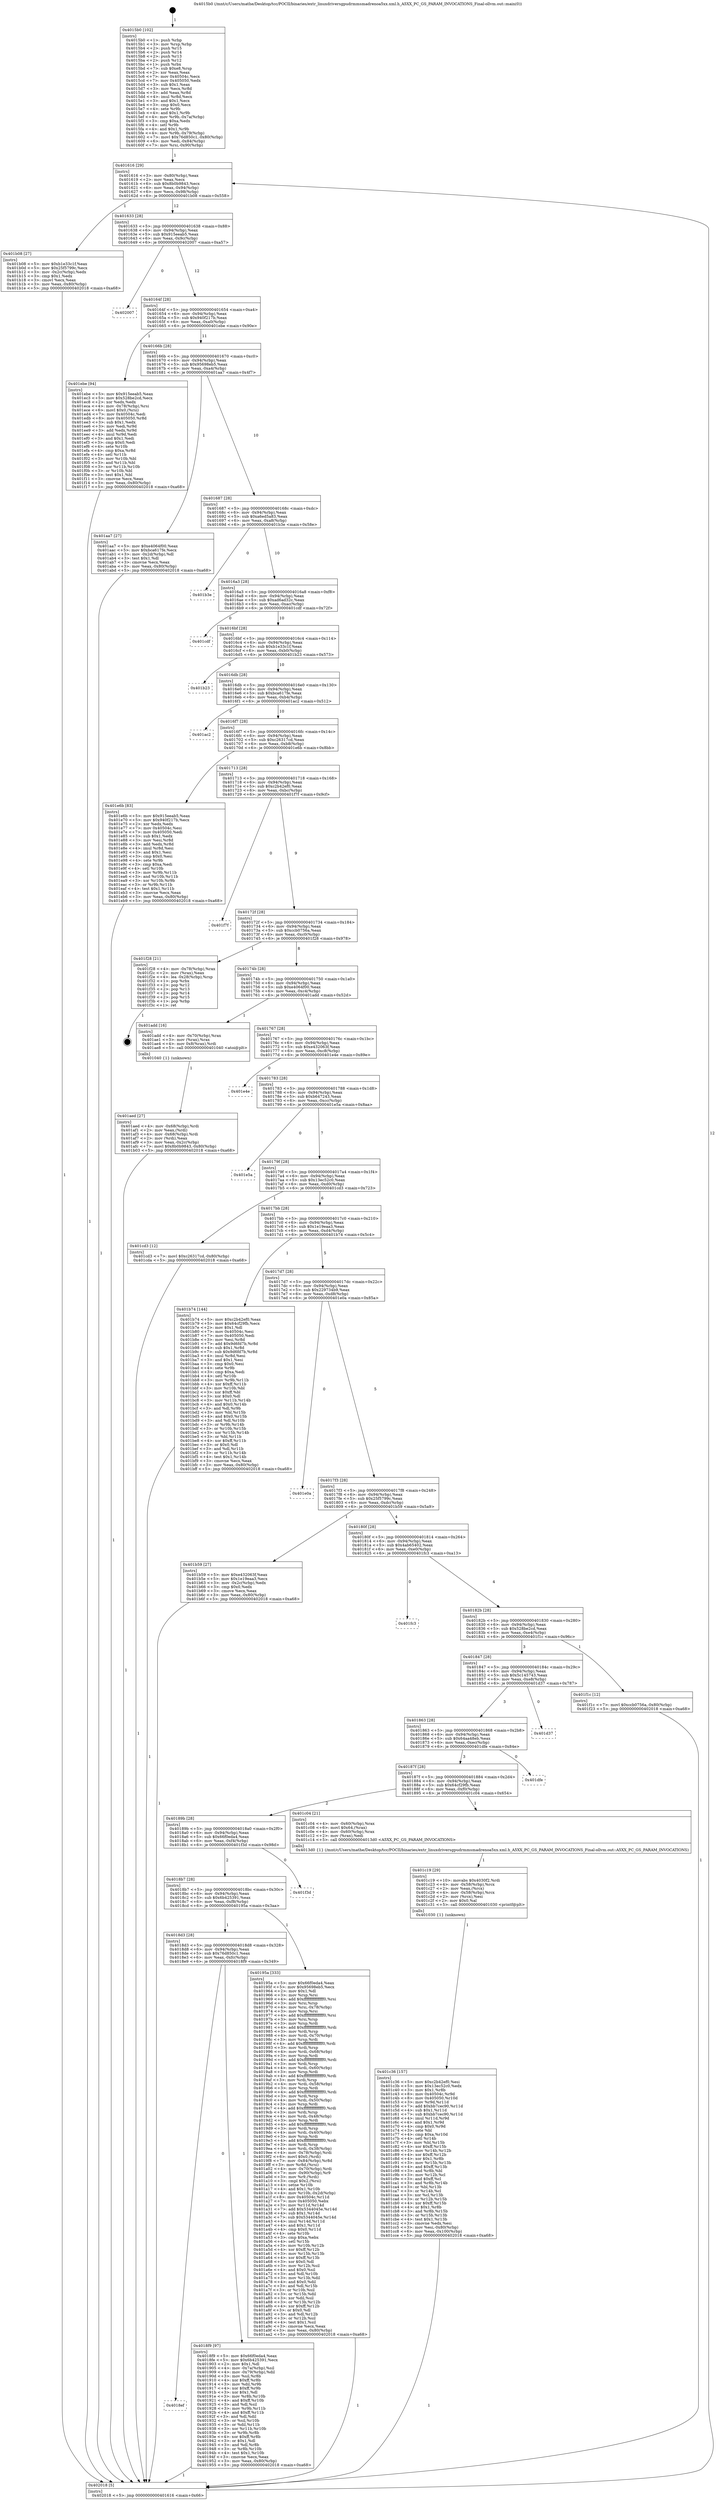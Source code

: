 digraph "0x4015b0" {
  label = "0x4015b0 (/mnt/c/Users/mathe/Desktop/tcc/POCII/binaries/extr_linuxdriversgpudrmmsmadrenoa5xx.xml.h_A5XX_PC_GS_PARAM_INVOCATIONS_Final-ollvm.out::main(0))"
  labelloc = "t"
  node[shape=record]

  Entry [label="",width=0.3,height=0.3,shape=circle,fillcolor=black,style=filled]
  "0x401616" [label="{
     0x401616 [29]\l
     | [instrs]\l
     &nbsp;&nbsp;0x401616 \<+3\>: mov -0x80(%rbp),%eax\l
     &nbsp;&nbsp;0x401619 \<+2\>: mov %eax,%ecx\l
     &nbsp;&nbsp;0x40161b \<+6\>: sub $0x8b0b9843,%ecx\l
     &nbsp;&nbsp;0x401621 \<+6\>: mov %eax,-0x94(%rbp)\l
     &nbsp;&nbsp;0x401627 \<+6\>: mov %ecx,-0x98(%rbp)\l
     &nbsp;&nbsp;0x40162d \<+6\>: je 0000000000401b08 \<main+0x558\>\l
  }"]
  "0x401b08" [label="{
     0x401b08 [27]\l
     | [instrs]\l
     &nbsp;&nbsp;0x401b08 \<+5\>: mov $0xb1e33c1f,%eax\l
     &nbsp;&nbsp;0x401b0d \<+5\>: mov $0x25f5799c,%ecx\l
     &nbsp;&nbsp;0x401b12 \<+3\>: mov -0x2c(%rbp),%edx\l
     &nbsp;&nbsp;0x401b15 \<+3\>: cmp $0x1,%edx\l
     &nbsp;&nbsp;0x401b18 \<+3\>: cmovl %ecx,%eax\l
     &nbsp;&nbsp;0x401b1b \<+3\>: mov %eax,-0x80(%rbp)\l
     &nbsp;&nbsp;0x401b1e \<+5\>: jmp 0000000000402018 \<main+0xa68\>\l
  }"]
  "0x401633" [label="{
     0x401633 [28]\l
     | [instrs]\l
     &nbsp;&nbsp;0x401633 \<+5\>: jmp 0000000000401638 \<main+0x88\>\l
     &nbsp;&nbsp;0x401638 \<+6\>: mov -0x94(%rbp),%eax\l
     &nbsp;&nbsp;0x40163e \<+5\>: sub $0x915eeab5,%eax\l
     &nbsp;&nbsp;0x401643 \<+6\>: mov %eax,-0x9c(%rbp)\l
     &nbsp;&nbsp;0x401649 \<+6\>: je 0000000000402007 \<main+0xa57\>\l
  }"]
  Exit [label="",width=0.3,height=0.3,shape=circle,fillcolor=black,style=filled,peripheries=2]
  "0x402007" [label="{
     0x402007\l
  }", style=dashed]
  "0x40164f" [label="{
     0x40164f [28]\l
     | [instrs]\l
     &nbsp;&nbsp;0x40164f \<+5\>: jmp 0000000000401654 \<main+0xa4\>\l
     &nbsp;&nbsp;0x401654 \<+6\>: mov -0x94(%rbp),%eax\l
     &nbsp;&nbsp;0x40165a \<+5\>: sub $0x940f217b,%eax\l
     &nbsp;&nbsp;0x40165f \<+6\>: mov %eax,-0xa0(%rbp)\l
     &nbsp;&nbsp;0x401665 \<+6\>: je 0000000000401ebe \<main+0x90e\>\l
  }"]
  "0x401c36" [label="{
     0x401c36 [157]\l
     | [instrs]\l
     &nbsp;&nbsp;0x401c36 \<+5\>: mov $0xc2b42ef0,%esi\l
     &nbsp;&nbsp;0x401c3b \<+5\>: mov $0x13ec52c0,%edx\l
     &nbsp;&nbsp;0x401c40 \<+3\>: mov $0x1,%r8b\l
     &nbsp;&nbsp;0x401c43 \<+8\>: mov 0x40504c,%r9d\l
     &nbsp;&nbsp;0x401c4b \<+8\>: mov 0x405050,%r10d\l
     &nbsp;&nbsp;0x401c53 \<+3\>: mov %r9d,%r11d\l
     &nbsp;&nbsp;0x401c56 \<+7\>: add $0xbb7cec90,%r11d\l
     &nbsp;&nbsp;0x401c5d \<+4\>: sub $0x1,%r11d\l
     &nbsp;&nbsp;0x401c61 \<+7\>: sub $0xbb7cec90,%r11d\l
     &nbsp;&nbsp;0x401c68 \<+4\>: imul %r11d,%r9d\l
     &nbsp;&nbsp;0x401c6c \<+4\>: and $0x1,%r9d\l
     &nbsp;&nbsp;0x401c70 \<+4\>: cmp $0x0,%r9d\l
     &nbsp;&nbsp;0x401c74 \<+3\>: sete %bl\l
     &nbsp;&nbsp;0x401c77 \<+4\>: cmp $0xa,%r10d\l
     &nbsp;&nbsp;0x401c7b \<+4\>: setl %r14b\l
     &nbsp;&nbsp;0x401c7f \<+3\>: mov %bl,%r15b\l
     &nbsp;&nbsp;0x401c82 \<+4\>: xor $0xff,%r15b\l
     &nbsp;&nbsp;0x401c86 \<+3\>: mov %r14b,%r12b\l
     &nbsp;&nbsp;0x401c89 \<+4\>: xor $0xff,%r12b\l
     &nbsp;&nbsp;0x401c8d \<+4\>: xor $0x1,%r8b\l
     &nbsp;&nbsp;0x401c91 \<+3\>: mov %r15b,%r13b\l
     &nbsp;&nbsp;0x401c94 \<+4\>: and $0xff,%r13b\l
     &nbsp;&nbsp;0x401c98 \<+3\>: and %r8b,%bl\l
     &nbsp;&nbsp;0x401c9b \<+3\>: mov %r12b,%cl\l
     &nbsp;&nbsp;0x401c9e \<+3\>: and $0xff,%cl\l
     &nbsp;&nbsp;0x401ca1 \<+3\>: and %r8b,%r14b\l
     &nbsp;&nbsp;0x401ca4 \<+3\>: or %bl,%r13b\l
     &nbsp;&nbsp;0x401ca7 \<+3\>: or %r14b,%cl\l
     &nbsp;&nbsp;0x401caa \<+3\>: xor %cl,%r13b\l
     &nbsp;&nbsp;0x401cad \<+3\>: or %r12b,%r15b\l
     &nbsp;&nbsp;0x401cb0 \<+4\>: xor $0xff,%r15b\l
     &nbsp;&nbsp;0x401cb4 \<+4\>: or $0x1,%r8b\l
     &nbsp;&nbsp;0x401cb8 \<+3\>: and %r8b,%r15b\l
     &nbsp;&nbsp;0x401cbb \<+3\>: or %r15b,%r13b\l
     &nbsp;&nbsp;0x401cbe \<+4\>: test $0x1,%r13b\l
     &nbsp;&nbsp;0x401cc2 \<+3\>: cmovne %edx,%esi\l
     &nbsp;&nbsp;0x401cc5 \<+3\>: mov %esi,-0x80(%rbp)\l
     &nbsp;&nbsp;0x401cc8 \<+6\>: mov %eax,-0x100(%rbp)\l
     &nbsp;&nbsp;0x401cce \<+5\>: jmp 0000000000402018 \<main+0xa68\>\l
  }"]
  "0x401ebe" [label="{
     0x401ebe [94]\l
     | [instrs]\l
     &nbsp;&nbsp;0x401ebe \<+5\>: mov $0x915eeab5,%eax\l
     &nbsp;&nbsp;0x401ec3 \<+5\>: mov $0x528be2cd,%ecx\l
     &nbsp;&nbsp;0x401ec8 \<+2\>: xor %edx,%edx\l
     &nbsp;&nbsp;0x401eca \<+4\>: mov -0x78(%rbp),%rsi\l
     &nbsp;&nbsp;0x401ece \<+6\>: movl $0x0,(%rsi)\l
     &nbsp;&nbsp;0x401ed4 \<+7\>: mov 0x40504c,%edi\l
     &nbsp;&nbsp;0x401edb \<+8\>: mov 0x405050,%r8d\l
     &nbsp;&nbsp;0x401ee3 \<+3\>: sub $0x1,%edx\l
     &nbsp;&nbsp;0x401ee6 \<+3\>: mov %edi,%r9d\l
     &nbsp;&nbsp;0x401ee9 \<+3\>: add %edx,%r9d\l
     &nbsp;&nbsp;0x401eec \<+4\>: imul %r9d,%edi\l
     &nbsp;&nbsp;0x401ef0 \<+3\>: and $0x1,%edi\l
     &nbsp;&nbsp;0x401ef3 \<+3\>: cmp $0x0,%edi\l
     &nbsp;&nbsp;0x401ef6 \<+4\>: sete %r10b\l
     &nbsp;&nbsp;0x401efa \<+4\>: cmp $0xa,%r8d\l
     &nbsp;&nbsp;0x401efe \<+4\>: setl %r11b\l
     &nbsp;&nbsp;0x401f02 \<+3\>: mov %r10b,%bl\l
     &nbsp;&nbsp;0x401f05 \<+3\>: and %r11b,%bl\l
     &nbsp;&nbsp;0x401f08 \<+3\>: xor %r11b,%r10b\l
     &nbsp;&nbsp;0x401f0b \<+3\>: or %r10b,%bl\l
     &nbsp;&nbsp;0x401f0e \<+3\>: test $0x1,%bl\l
     &nbsp;&nbsp;0x401f11 \<+3\>: cmovne %ecx,%eax\l
     &nbsp;&nbsp;0x401f14 \<+3\>: mov %eax,-0x80(%rbp)\l
     &nbsp;&nbsp;0x401f17 \<+5\>: jmp 0000000000402018 \<main+0xa68\>\l
  }"]
  "0x40166b" [label="{
     0x40166b [28]\l
     | [instrs]\l
     &nbsp;&nbsp;0x40166b \<+5\>: jmp 0000000000401670 \<main+0xc0\>\l
     &nbsp;&nbsp;0x401670 \<+6\>: mov -0x94(%rbp),%eax\l
     &nbsp;&nbsp;0x401676 \<+5\>: sub $0x95698eb5,%eax\l
     &nbsp;&nbsp;0x40167b \<+6\>: mov %eax,-0xa4(%rbp)\l
     &nbsp;&nbsp;0x401681 \<+6\>: je 0000000000401aa7 \<main+0x4f7\>\l
  }"]
  "0x401c19" [label="{
     0x401c19 [29]\l
     | [instrs]\l
     &nbsp;&nbsp;0x401c19 \<+10\>: movabs $0x4030f2,%rdi\l
     &nbsp;&nbsp;0x401c23 \<+4\>: mov -0x58(%rbp),%rcx\l
     &nbsp;&nbsp;0x401c27 \<+2\>: mov %eax,(%rcx)\l
     &nbsp;&nbsp;0x401c29 \<+4\>: mov -0x58(%rbp),%rcx\l
     &nbsp;&nbsp;0x401c2d \<+2\>: mov (%rcx),%esi\l
     &nbsp;&nbsp;0x401c2f \<+2\>: mov $0x0,%al\l
     &nbsp;&nbsp;0x401c31 \<+5\>: call 0000000000401030 \<printf@plt\>\l
     | [calls]\l
     &nbsp;&nbsp;0x401030 \{1\} (unknown)\l
  }"]
  "0x401aa7" [label="{
     0x401aa7 [27]\l
     | [instrs]\l
     &nbsp;&nbsp;0x401aa7 \<+5\>: mov $0xe4064f00,%eax\l
     &nbsp;&nbsp;0x401aac \<+5\>: mov $0xbca617fe,%ecx\l
     &nbsp;&nbsp;0x401ab1 \<+3\>: mov -0x2d(%rbp),%dl\l
     &nbsp;&nbsp;0x401ab4 \<+3\>: test $0x1,%dl\l
     &nbsp;&nbsp;0x401ab7 \<+3\>: cmovne %ecx,%eax\l
     &nbsp;&nbsp;0x401aba \<+3\>: mov %eax,-0x80(%rbp)\l
     &nbsp;&nbsp;0x401abd \<+5\>: jmp 0000000000402018 \<main+0xa68\>\l
  }"]
  "0x401687" [label="{
     0x401687 [28]\l
     | [instrs]\l
     &nbsp;&nbsp;0x401687 \<+5\>: jmp 000000000040168c \<main+0xdc\>\l
     &nbsp;&nbsp;0x40168c \<+6\>: mov -0x94(%rbp),%eax\l
     &nbsp;&nbsp;0x401692 \<+5\>: sub $0xa6ed5a83,%eax\l
     &nbsp;&nbsp;0x401697 \<+6\>: mov %eax,-0xa8(%rbp)\l
     &nbsp;&nbsp;0x40169d \<+6\>: je 0000000000401b3e \<main+0x58e\>\l
  }"]
  "0x401aed" [label="{
     0x401aed [27]\l
     | [instrs]\l
     &nbsp;&nbsp;0x401aed \<+4\>: mov -0x68(%rbp),%rdi\l
     &nbsp;&nbsp;0x401af1 \<+2\>: mov %eax,(%rdi)\l
     &nbsp;&nbsp;0x401af3 \<+4\>: mov -0x68(%rbp),%rdi\l
     &nbsp;&nbsp;0x401af7 \<+2\>: mov (%rdi),%eax\l
     &nbsp;&nbsp;0x401af9 \<+3\>: mov %eax,-0x2c(%rbp)\l
     &nbsp;&nbsp;0x401afc \<+7\>: movl $0x8b0b9843,-0x80(%rbp)\l
     &nbsp;&nbsp;0x401b03 \<+5\>: jmp 0000000000402018 \<main+0xa68\>\l
  }"]
  "0x401b3e" [label="{
     0x401b3e\l
  }", style=dashed]
  "0x4016a3" [label="{
     0x4016a3 [28]\l
     | [instrs]\l
     &nbsp;&nbsp;0x4016a3 \<+5\>: jmp 00000000004016a8 \<main+0xf8\>\l
     &nbsp;&nbsp;0x4016a8 \<+6\>: mov -0x94(%rbp),%eax\l
     &nbsp;&nbsp;0x4016ae \<+5\>: sub $0xad6ad32c,%eax\l
     &nbsp;&nbsp;0x4016b3 \<+6\>: mov %eax,-0xac(%rbp)\l
     &nbsp;&nbsp;0x4016b9 \<+6\>: je 0000000000401cdf \<main+0x72f\>\l
  }"]
  "0x4015b0" [label="{
     0x4015b0 [102]\l
     | [instrs]\l
     &nbsp;&nbsp;0x4015b0 \<+1\>: push %rbp\l
     &nbsp;&nbsp;0x4015b1 \<+3\>: mov %rsp,%rbp\l
     &nbsp;&nbsp;0x4015b4 \<+2\>: push %r15\l
     &nbsp;&nbsp;0x4015b6 \<+2\>: push %r14\l
     &nbsp;&nbsp;0x4015b8 \<+2\>: push %r13\l
     &nbsp;&nbsp;0x4015ba \<+2\>: push %r12\l
     &nbsp;&nbsp;0x4015bc \<+1\>: push %rbx\l
     &nbsp;&nbsp;0x4015bd \<+7\>: sub $0xe8,%rsp\l
     &nbsp;&nbsp;0x4015c4 \<+2\>: xor %eax,%eax\l
     &nbsp;&nbsp;0x4015c6 \<+7\>: mov 0x40504c,%ecx\l
     &nbsp;&nbsp;0x4015cd \<+7\>: mov 0x405050,%edx\l
     &nbsp;&nbsp;0x4015d4 \<+3\>: sub $0x1,%eax\l
     &nbsp;&nbsp;0x4015d7 \<+3\>: mov %ecx,%r8d\l
     &nbsp;&nbsp;0x4015da \<+3\>: add %eax,%r8d\l
     &nbsp;&nbsp;0x4015dd \<+4\>: imul %r8d,%ecx\l
     &nbsp;&nbsp;0x4015e1 \<+3\>: and $0x1,%ecx\l
     &nbsp;&nbsp;0x4015e4 \<+3\>: cmp $0x0,%ecx\l
     &nbsp;&nbsp;0x4015e7 \<+4\>: sete %r9b\l
     &nbsp;&nbsp;0x4015eb \<+4\>: and $0x1,%r9b\l
     &nbsp;&nbsp;0x4015ef \<+4\>: mov %r9b,-0x7a(%rbp)\l
     &nbsp;&nbsp;0x4015f3 \<+3\>: cmp $0xa,%edx\l
     &nbsp;&nbsp;0x4015f6 \<+4\>: setl %r9b\l
     &nbsp;&nbsp;0x4015fa \<+4\>: and $0x1,%r9b\l
     &nbsp;&nbsp;0x4015fe \<+4\>: mov %r9b,-0x79(%rbp)\l
     &nbsp;&nbsp;0x401602 \<+7\>: movl $0x76d850c1,-0x80(%rbp)\l
     &nbsp;&nbsp;0x401609 \<+6\>: mov %edi,-0x84(%rbp)\l
     &nbsp;&nbsp;0x40160f \<+7\>: mov %rsi,-0x90(%rbp)\l
  }"]
  "0x401cdf" [label="{
     0x401cdf\l
  }", style=dashed]
  "0x4016bf" [label="{
     0x4016bf [28]\l
     | [instrs]\l
     &nbsp;&nbsp;0x4016bf \<+5\>: jmp 00000000004016c4 \<main+0x114\>\l
     &nbsp;&nbsp;0x4016c4 \<+6\>: mov -0x94(%rbp),%eax\l
     &nbsp;&nbsp;0x4016ca \<+5\>: sub $0xb1e33c1f,%eax\l
     &nbsp;&nbsp;0x4016cf \<+6\>: mov %eax,-0xb0(%rbp)\l
     &nbsp;&nbsp;0x4016d5 \<+6\>: je 0000000000401b23 \<main+0x573\>\l
  }"]
  "0x402018" [label="{
     0x402018 [5]\l
     | [instrs]\l
     &nbsp;&nbsp;0x402018 \<+5\>: jmp 0000000000401616 \<main+0x66\>\l
  }"]
  "0x401b23" [label="{
     0x401b23\l
  }", style=dashed]
  "0x4016db" [label="{
     0x4016db [28]\l
     | [instrs]\l
     &nbsp;&nbsp;0x4016db \<+5\>: jmp 00000000004016e0 \<main+0x130\>\l
     &nbsp;&nbsp;0x4016e0 \<+6\>: mov -0x94(%rbp),%eax\l
     &nbsp;&nbsp;0x4016e6 \<+5\>: sub $0xbca617fe,%eax\l
     &nbsp;&nbsp;0x4016eb \<+6\>: mov %eax,-0xb4(%rbp)\l
     &nbsp;&nbsp;0x4016f1 \<+6\>: je 0000000000401ac2 \<main+0x512\>\l
  }"]
  "0x4018ef" [label="{
     0x4018ef\l
  }", style=dashed]
  "0x401ac2" [label="{
     0x401ac2\l
  }", style=dashed]
  "0x4016f7" [label="{
     0x4016f7 [28]\l
     | [instrs]\l
     &nbsp;&nbsp;0x4016f7 \<+5\>: jmp 00000000004016fc \<main+0x14c\>\l
     &nbsp;&nbsp;0x4016fc \<+6\>: mov -0x94(%rbp),%eax\l
     &nbsp;&nbsp;0x401702 \<+5\>: sub $0xc26317cd,%eax\l
     &nbsp;&nbsp;0x401707 \<+6\>: mov %eax,-0xb8(%rbp)\l
     &nbsp;&nbsp;0x40170d \<+6\>: je 0000000000401e6b \<main+0x8bb\>\l
  }"]
  "0x4018f9" [label="{
     0x4018f9 [97]\l
     | [instrs]\l
     &nbsp;&nbsp;0x4018f9 \<+5\>: mov $0x66f0eda4,%eax\l
     &nbsp;&nbsp;0x4018fe \<+5\>: mov $0x6b425391,%ecx\l
     &nbsp;&nbsp;0x401903 \<+2\>: mov $0x1,%dl\l
     &nbsp;&nbsp;0x401905 \<+4\>: mov -0x7a(%rbp),%sil\l
     &nbsp;&nbsp;0x401909 \<+4\>: mov -0x79(%rbp),%dil\l
     &nbsp;&nbsp;0x40190d \<+3\>: mov %sil,%r8b\l
     &nbsp;&nbsp;0x401910 \<+4\>: xor $0xff,%r8b\l
     &nbsp;&nbsp;0x401914 \<+3\>: mov %dil,%r9b\l
     &nbsp;&nbsp;0x401917 \<+4\>: xor $0xff,%r9b\l
     &nbsp;&nbsp;0x40191b \<+3\>: xor $0x1,%dl\l
     &nbsp;&nbsp;0x40191e \<+3\>: mov %r8b,%r10b\l
     &nbsp;&nbsp;0x401921 \<+4\>: and $0xff,%r10b\l
     &nbsp;&nbsp;0x401925 \<+3\>: and %dl,%sil\l
     &nbsp;&nbsp;0x401928 \<+3\>: mov %r9b,%r11b\l
     &nbsp;&nbsp;0x40192b \<+4\>: and $0xff,%r11b\l
     &nbsp;&nbsp;0x40192f \<+3\>: and %dl,%dil\l
     &nbsp;&nbsp;0x401932 \<+3\>: or %sil,%r10b\l
     &nbsp;&nbsp;0x401935 \<+3\>: or %dil,%r11b\l
     &nbsp;&nbsp;0x401938 \<+3\>: xor %r11b,%r10b\l
     &nbsp;&nbsp;0x40193b \<+3\>: or %r9b,%r8b\l
     &nbsp;&nbsp;0x40193e \<+4\>: xor $0xff,%r8b\l
     &nbsp;&nbsp;0x401942 \<+3\>: or $0x1,%dl\l
     &nbsp;&nbsp;0x401945 \<+3\>: and %dl,%r8b\l
     &nbsp;&nbsp;0x401948 \<+3\>: or %r8b,%r10b\l
     &nbsp;&nbsp;0x40194b \<+4\>: test $0x1,%r10b\l
     &nbsp;&nbsp;0x40194f \<+3\>: cmovne %ecx,%eax\l
     &nbsp;&nbsp;0x401952 \<+3\>: mov %eax,-0x80(%rbp)\l
     &nbsp;&nbsp;0x401955 \<+5\>: jmp 0000000000402018 \<main+0xa68\>\l
  }"]
  "0x401e6b" [label="{
     0x401e6b [83]\l
     | [instrs]\l
     &nbsp;&nbsp;0x401e6b \<+5\>: mov $0x915eeab5,%eax\l
     &nbsp;&nbsp;0x401e70 \<+5\>: mov $0x940f217b,%ecx\l
     &nbsp;&nbsp;0x401e75 \<+2\>: xor %edx,%edx\l
     &nbsp;&nbsp;0x401e77 \<+7\>: mov 0x40504c,%esi\l
     &nbsp;&nbsp;0x401e7e \<+7\>: mov 0x405050,%edi\l
     &nbsp;&nbsp;0x401e85 \<+3\>: sub $0x1,%edx\l
     &nbsp;&nbsp;0x401e88 \<+3\>: mov %esi,%r8d\l
     &nbsp;&nbsp;0x401e8b \<+3\>: add %edx,%r8d\l
     &nbsp;&nbsp;0x401e8e \<+4\>: imul %r8d,%esi\l
     &nbsp;&nbsp;0x401e92 \<+3\>: and $0x1,%esi\l
     &nbsp;&nbsp;0x401e95 \<+3\>: cmp $0x0,%esi\l
     &nbsp;&nbsp;0x401e98 \<+4\>: sete %r9b\l
     &nbsp;&nbsp;0x401e9c \<+3\>: cmp $0xa,%edi\l
     &nbsp;&nbsp;0x401e9f \<+4\>: setl %r10b\l
     &nbsp;&nbsp;0x401ea3 \<+3\>: mov %r9b,%r11b\l
     &nbsp;&nbsp;0x401ea6 \<+3\>: and %r10b,%r11b\l
     &nbsp;&nbsp;0x401ea9 \<+3\>: xor %r10b,%r9b\l
     &nbsp;&nbsp;0x401eac \<+3\>: or %r9b,%r11b\l
     &nbsp;&nbsp;0x401eaf \<+4\>: test $0x1,%r11b\l
     &nbsp;&nbsp;0x401eb3 \<+3\>: cmovne %ecx,%eax\l
     &nbsp;&nbsp;0x401eb6 \<+3\>: mov %eax,-0x80(%rbp)\l
     &nbsp;&nbsp;0x401eb9 \<+5\>: jmp 0000000000402018 \<main+0xa68\>\l
  }"]
  "0x401713" [label="{
     0x401713 [28]\l
     | [instrs]\l
     &nbsp;&nbsp;0x401713 \<+5\>: jmp 0000000000401718 \<main+0x168\>\l
     &nbsp;&nbsp;0x401718 \<+6\>: mov -0x94(%rbp),%eax\l
     &nbsp;&nbsp;0x40171e \<+5\>: sub $0xc2b42ef0,%eax\l
     &nbsp;&nbsp;0x401723 \<+6\>: mov %eax,-0xbc(%rbp)\l
     &nbsp;&nbsp;0x401729 \<+6\>: je 0000000000401f7f \<main+0x9cf\>\l
  }"]
  "0x4018d3" [label="{
     0x4018d3 [28]\l
     | [instrs]\l
     &nbsp;&nbsp;0x4018d3 \<+5\>: jmp 00000000004018d8 \<main+0x328\>\l
     &nbsp;&nbsp;0x4018d8 \<+6\>: mov -0x94(%rbp),%eax\l
     &nbsp;&nbsp;0x4018de \<+5\>: sub $0x76d850c1,%eax\l
     &nbsp;&nbsp;0x4018e3 \<+6\>: mov %eax,-0xfc(%rbp)\l
     &nbsp;&nbsp;0x4018e9 \<+6\>: je 00000000004018f9 \<main+0x349\>\l
  }"]
  "0x401f7f" [label="{
     0x401f7f\l
  }", style=dashed]
  "0x40172f" [label="{
     0x40172f [28]\l
     | [instrs]\l
     &nbsp;&nbsp;0x40172f \<+5\>: jmp 0000000000401734 \<main+0x184\>\l
     &nbsp;&nbsp;0x401734 \<+6\>: mov -0x94(%rbp),%eax\l
     &nbsp;&nbsp;0x40173a \<+5\>: sub $0xccb0756a,%eax\l
     &nbsp;&nbsp;0x40173f \<+6\>: mov %eax,-0xc0(%rbp)\l
     &nbsp;&nbsp;0x401745 \<+6\>: je 0000000000401f28 \<main+0x978\>\l
  }"]
  "0x40195a" [label="{
     0x40195a [333]\l
     | [instrs]\l
     &nbsp;&nbsp;0x40195a \<+5\>: mov $0x66f0eda4,%eax\l
     &nbsp;&nbsp;0x40195f \<+5\>: mov $0x95698eb5,%ecx\l
     &nbsp;&nbsp;0x401964 \<+2\>: mov $0x1,%dl\l
     &nbsp;&nbsp;0x401966 \<+3\>: mov %rsp,%rsi\l
     &nbsp;&nbsp;0x401969 \<+4\>: add $0xfffffffffffffff0,%rsi\l
     &nbsp;&nbsp;0x40196d \<+3\>: mov %rsi,%rsp\l
     &nbsp;&nbsp;0x401970 \<+4\>: mov %rsi,-0x78(%rbp)\l
     &nbsp;&nbsp;0x401974 \<+3\>: mov %rsp,%rsi\l
     &nbsp;&nbsp;0x401977 \<+4\>: add $0xfffffffffffffff0,%rsi\l
     &nbsp;&nbsp;0x40197b \<+3\>: mov %rsi,%rsp\l
     &nbsp;&nbsp;0x40197e \<+3\>: mov %rsp,%rdi\l
     &nbsp;&nbsp;0x401981 \<+4\>: add $0xfffffffffffffff0,%rdi\l
     &nbsp;&nbsp;0x401985 \<+3\>: mov %rdi,%rsp\l
     &nbsp;&nbsp;0x401988 \<+4\>: mov %rdi,-0x70(%rbp)\l
     &nbsp;&nbsp;0x40198c \<+3\>: mov %rsp,%rdi\l
     &nbsp;&nbsp;0x40198f \<+4\>: add $0xfffffffffffffff0,%rdi\l
     &nbsp;&nbsp;0x401993 \<+3\>: mov %rdi,%rsp\l
     &nbsp;&nbsp;0x401996 \<+4\>: mov %rdi,-0x68(%rbp)\l
     &nbsp;&nbsp;0x40199a \<+3\>: mov %rsp,%rdi\l
     &nbsp;&nbsp;0x40199d \<+4\>: add $0xfffffffffffffff0,%rdi\l
     &nbsp;&nbsp;0x4019a1 \<+3\>: mov %rdi,%rsp\l
     &nbsp;&nbsp;0x4019a4 \<+4\>: mov %rdi,-0x60(%rbp)\l
     &nbsp;&nbsp;0x4019a8 \<+3\>: mov %rsp,%rdi\l
     &nbsp;&nbsp;0x4019ab \<+4\>: add $0xfffffffffffffff0,%rdi\l
     &nbsp;&nbsp;0x4019af \<+3\>: mov %rdi,%rsp\l
     &nbsp;&nbsp;0x4019b2 \<+4\>: mov %rdi,-0x58(%rbp)\l
     &nbsp;&nbsp;0x4019b6 \<+3\>: mov %rsp,%rdi\l
     &nbsp;&nbsp;0x4019b9 \<+4\>: add $0xfffffffffffffff0,%rdi\l
     &nbsp;&nbsp;0x4019bd \<+3\>: mov %rdi,%rsp\l
     &nbsp;&nbsp;0x4019c0 \<+4\>: mov %rdi,-0x50(%rbp)\l
     &nbsp;&nbsp;0x4019c4 \<+3\>: mov %rsp,%rdi\l
     &nbsp;&nbsp;0x4019c7 \<+4\>: add $0xfffffffffffffff0,%rdi\l
     &nbsp;&nbsp;0x4019cb \<+3\>: mov %rdi,%rsp\l
     &nbsp;&nbsp;0x4019ce \<+4\>: mov %rdi,-0x48(%rbp)\l
     &nbsp;&nbsp;0x4019d2 \<+3\>: mov %rsp,%rdi\l
     &nbsp;&nbsp;0x4019d5 \<+4\>: add $0xfffffffffffffff0,%rdi\l
     &nbsp;&nbsp;0x4019d9 \<+3\>: mov %rdi,%rsp\l
     &nbsp;&nbsp;0x4019dc \<+4\>: mov %rdi,-0x40(%rbp)\l
     &nbsp;&nbsp;0x4019e0 \<+3\>: mov %rsp,%rdi\l
     &nbsp;&nbsp;0x4019e3 \<+4\>: add $0xfffffffffffffff0,%rdi\l
     &nbsp;&nbsp;0x4019e7 \<+3\>: mov %rdi,%rsp\l
     &nbsp;&nbsp;0x4019ea \<+4\>: mov %rdi,-0x38(%rbp)\l
     &nbsp;&nbsp;0x4019ee \<+4\>: mov -0x78(%rbp),%rdi\l
     &nbsp;&nbsp;0x4019f2 \<+6\>: movl $0x0,(%rdi)\l
     &nbsp;&nbsp;0x4019f8 \<+7\>: mov -0x84(%rbp),%r8d\l
     &nbsp;&nbsp;0x4019ff \<+3\>: mov %r8d,(%rsi)\l
     &nbsp;&nbsp;0x401a02 \<+4\>: mov -0x70(%rbp),%rdi\l
     &nbsp;&nbsp;0x401a06 \<+7\>: mov -0x90(%rbp),%r9\l
     &nbsp;&nbsp;0x401a0d \<+3\>: mov %r9,(%rdi)\l
     &nbsp;&nbsp;0x401a10 \<+3\>: cmpl $0x2,(%rsi)\l
     &nbsp;&nbsp;0x401a13 \<+4\>: setne %r10b\l
     &nbsp;&nbsp;0x401a17 \<+4\>: and $0x1,%r10b\l
     &nbsp;&nbsp;0x401a1b \<+4\>: mov %r10b,-0x2d(%rbp)\l
     &nbsp;&nbsp;0x401a1f \<+8\>: mov 0x40504c,%r11d\l
     &nbsp;&nbsp;0x401a27 \<+7\>: mov 0x405050,%ebx\l
     &nbsp;&nbsp;0x401a2e \<+3\>: mov %r11d,%r14d\l
     &nbsp;&nbsp;0x401a31 \<+7\>: add $0x5344045e,%r14d\l
     &nbsp;&nbsp;0x401a38 \<+4\>: sub $0x1,%r14d\l
     &nbsp;&nbsp;0x401a3c \<+7\>: sub $0x5344045e,%r14d\l
     &nbsp;&nbsp;0x401a43 \<+4\>: imul %r14d,%r11d\l
     &nbsp;&nbsp;0x401a47 \<+4\>: and $0x1,%r11d\l
     &nbsp;&nbsp;0x401a4b \<+4\>: cmp $0x0,%r11d\l
     &nbsp;&nbsp;0x401a4f \<+4\>: sete %r10b\l
     &nbsp;&nbsp;0x401a53 \<+3\>: cmp $0xa,%ebx\l
     &nbsp;&nbsp;0x401a56 \<+4\>: setl %r15b\l
     &nbsp;&nbsp;0x401a5a \<+3\>: mov %r10b,%r12b\l
     &nbsp;&nbsp;0x401a5d \<+4\>: xor $0xff,%r12b\l
     &nbsp;&nbsp;0x401a61 \<+3\>: mov %r15b,%r13b\l
     &nbsp;&nbsp;0x401a64 \<+4\>: xor $0xff,%r13b\l
     &nbsp;&nbsp;0x401a68 \<+3\>: xor $0x0,%dl\l
     &nbsp;&nbsp;0x401a6b \<+3\>: mov %r12b,%sil\l
     &nbsp;&nbsp;0x401a6e \<+4\>: and $0x0,%sil\l
     &nbsp;&nbsp;0x401a72 \<+3\>: and %dl,%r10b\l
     &nbsp;&nbsp;0x401a75 \<+3\>: mov %r13b,%dil\l
     &nbsp;&nbsp;0x401a78 \<+4\>: and $0x0,%dil\l
     &nbsp;&nbsp;0x401a7c \<+3\>: and %dl,%r15b\l
     &nbsp;&nbsp;0x401a7f \<+3\>: or %r10b,%sil\l
     &nbsp;&nbsp;0x401a82 \<+3\>: or %r15b,%dil\l
     &nbsp;&nbsp;0x401a85 \<+3\>: xor %dil,%sil\l
     &nbsp;&nbsp;0x401a88 \<+3\>: or %r13b,%r12b\l
     &nbsp;&nbsp;0x401a8b \<+4\>: xor $0xff,%r12b\l
     &nbsp;&nbsp;0x401a8f \<+3\>: or $0x0,%dl\l
     &nbsp;&nbsp;0x401a92 \<+3\>: and %dl,%r12b\l
     &nbsp;&nbsp;0x401a95 \<+3\>: or %r12b,%sil\l
     &nbsp;&nbsp;0x401a98 \<+4\>: test $0x1,%sil\l
     &nbsp;&nbsp;0x401a9c \<+3\>: cmovne %ecx,%eax\l
     &nbsp;&nbsp;0x401a9f \<+3\>: mov %eax,-0x80(%rbp)\l
     &nbsp;&nbsp;0x401aa2 \<+5\>: jmp 0000000000402018 \<main+0xa68\>\l
  }"]
  "0x401f28" [label="{
     0x401f28 [21]\l
     | [instrs]\l
     &nbsp;&nbsp;0x401f28 \<+4\>: mov -0x78(%rbp),%rax\l
     &nbsp;&nbsp;0x401f2c \<+2\>: mov (%rax),%eax\l
     &nbsp;&nbsp;0x401f2e \<+4\>: lea -0x28(%rbp),%rsp\l
     &nbsp;&nbsp;0x401f32 \<+1\>: pop %rbx\l
     &nbsp;&nbsp;0x401f33 \<+2\>: pop %r12\l
     &nbsp;&nbsp;0x401f35 \<+2\>: pop %r13\l
     &nbsp;&nbsp;0x401f37 \<+2\>: pop %r14\l
     &nbsp;&nbsp;0x401f39 \<+2\>: pop %r15\l
     &nbsp;&nbsp;0x401f3b \<+1\>: pop %rbp\l
     &nbsp;&nbsp;0x401f3c \<+1\>: ret\l
  }"]
  "0x40174b" [label="{
     0x40174b [28]\l
     | [instrs]\l
     &nbsp;&nbsp;0x40174b \<+5\>: jmp 0000000000401750 \<main+0x1a0\>\l
     &nbsp;&nbsp;0x401750 \<+6\>: mov -0x94(%rbp),%eax\l
     &nbsp;&nbsp;0x401756 \<+5\>: sub $0xe4064f00,%eax\l
     &nbsp;&nbsp;0x40175b \<+6\>: mov %eax,-0xc4(%rbp)\l
     &nbsp;&nbsp;0x401761 \<+6\>: je 0000000000401add \<main+0x52d\>\l
  }"]
  "0x4018b7" [label="{
     0x4018b7 [28]\l
     | [instrs]\l
     &nbsp;&nbsp;0x4018b7 \<+5\>: jmp 00000000004018bc \<main+0x30c\>\l
     &nbsp;&nbsp;0x4018bc \<+6\>: mov -0x94(%rbp),%eax\l
     &nbsp;&nbsp;0x4018c2 \<+5\>: sub $0x6b425391,%eax\l
     &nbsp;&nbsp;0x4018c7 \<+6\>: mov %eax,-0xf8(%rbp)\l
     &nbsp;&nbsp;0x4018cd \<+6\>: je 000000000040195a \<main+0x3aa\>\l
  }"]
  "0x401add" [label="{
     0x401add [16]\l
     | [instrs]\l
     &nbsp;&nbsp;0x401add \<+4\>: mov -0x70(%rbp),%rax\l
     &nbsp;&nbsp;0x401ae1 \<+3\>: mov (%rax),%rax\l
     &nbsp;&nbsp;0x401ae4 \<+4\>: mov 0x8(%rax),%rdi\l
     &nbsp;&nbsp;0x401ae8 \<+5\>: call 0000000000401040 \<atoi@plt\>\l
     | [calls]\l
     &nbsp;&nbsp;0x401040 \{1\} (unknown)\l
  }"]
  "0x401767" [label="{
     0x401767 [28]\l
     | [instrs]\l
     &nbsp;&nbsp;0x401767 \<+5\>: jmp 000000000040176c \<main+0x1bc\>\l
     &nbsp;&nbsp;0x40176c \<+6\>: mov -0x94(%rbp),%eax\l
     &nbsp;&nbsp;0x401772 \<+5\>: sub $0xe432063f,%eax\l
     &nbsp;&nbsp;0x401777 \<+6\>: mov %eax,-0xc8(%rbp)\l
     &nbsp;&nbsp;0x40177d \<+6\>: je 0000000000401e4e \<main+0x89e\>\l
  }"]
  "0x401f3d" [label="{
     0x401f3d\l
  }", style=dashed]
  "0x401e4e" [label="{
     0x401e4e\l
  }", style=dashed]
  "0x401783" [label="{
     0x401783 [28]\l
     | [instrs]\l
     &nbsp;&nbsp;0x401783 \<+5\>: jmp 0000000000401788 \<main+0x1d8\>\l
     &nbsp;&nbsp;0x401788 \<+6\>: mov -0x94(%rbp),%eax\l
     &nbsp;&nbsp;0x40178e \<+5\>: sub $0xb647243,%eax\l
     &nbsp;&nbsp;0x401793 \<+6\>: mov %eax,-0xcc(%rbp)\l
     &nbsp;&nbsp;0x401799 \<+6\>: je 0000000000401e5a \<main+0x8aa\>\l
  }"]
  "0x40189b" [label="{
     0x40189b [28]\l
     | [instrs]\l
     &nbsp;&nbsp;0x40189b \<+5\>: jmp 00000000004018a0 \<main+0x2f0\>\l
     &nbsp;&nbsp;0x4018a0 \<+6\>: mov -0x94(%rbp),%eax\l
     &nbsp;&nbsp;0x4018a6 \<+5\>: sub $0x66f0eda4,%eax\l
     &nbsp;&nbsp;0x4018ab \<+6\>: mov %eax,-0xf4(%rbp)\l
     &nbsp;&nbsp;0x4018b1 \<+6\>: je 0000000000401f3d \<main+0x98d\>\l
  }"]
  "0x401e5a" [label="{
     0x401e5a\l
  }", style=dashed]
  "0x40179f" [label="{
     0x40179f [28]\l
     | [instrs]\l
     &nbsp;&nbsp;0x40179f \<+5\>: jmp 00000000004017a4 \<main+0x1f4\>\l
     &nbsp;&nbsp;0x4017a4 \<+6\>: mov -0x94(%rbp),%eax\l
     &nbsp;&nbsp;0x4017aa \<+5\>: sub $0x13ec52c0,%eax\l
     &nbsp;&nbsp;0x4017af \<+6\>: mov %eax,-0xd0(%rbp)\l
     &nbsp;&nbsp;0x4017b5 \<+6\>: je 0000000000401cd3 \<main+0x723\>\l
  }"]
  "0x401c04" [label="{
     0x401c04 [21]\l
     | [instrs]\l
     &nbsp;&nbsp;0x401c04 \<+4\>: mov -0x60(%rbp),%rax\l
     &nbsp;&nbsp;0x401c08 \<+6\>: movl $0x64,(%rax)\l
     &nbsp;&nbsp;0x401c0e \<+4\>: mov -0x60(%rbp),%rax\l
     &nbsp;&nbsp;0x401c12 \<+2\>: mov (%rax),%edi\l
     &nbsp;&nbsp;0x401c14 \<+5\>: call 00000000004013d0 \<A5XX_PC_GS_PARAM_INVOCATIONS\>\l
     | [calls]\l
     &nbsp;&nbsp;0x4013d0 \{1\} (/mnt/c/Users/mathe/Desktop/tcc/POCII/binaries/extr_linuxdriversgpudrmmsmadrenoa5xx.xml.h_A5XX_PC_GS_PARAM_INVOCATIONS_Final-ollvm.out::A5XX_PC_GS_PARAM_INVOCATIONS)\l
  }"]
  "0x401cd3" [label="{
     0x401cd3 [12]\l
     | [instrs]\l
     &nbsp;&nbsp;0x401cd3 \<+7\>: movl $0xc26317cd,-0x80(%rbp)\l
     &nbsp;&nbsp;0x401cda \<+5\>: jmp 0000000000402018 \<main+0xa68\>\l
  }"]
  "0x4017bb" [label="{
     0x4017bb [28]\l
     | [instrs]\l
     &nbsp;&nbsp;0x4017bb \<+5\>: jmp 00000000004017c0 \<main+0x210\>\l
     &nbsp;&nbsp;0x4017c0 \<+6\>: mov -0x94(%rbp),%eax\l
     &nbsp;&nbsp;0x4017c6 \<+5\>: sub $0x1e19eaa3,%eax\l
     &nbsp;&nbsp;0x4017cb \<+6\>: mov %eax,-0xd4(%rbp)\l
     &nbsp;&nbsp;0x4017d1 \<+6\>: je 0000000000401b74 \<main+0x5c4\>\l
  }"]
  "0x40187f" [label="{
     0x40187f [28]\l
     | [instrs]\l
     &nbsp;&nbsp;0x40187f \<+5\>: jmp 0000000000401884 \<main+0x2d4\>\l
     &nbsp;&nbsp;0x401884 \<+6\>: mov -0x94(%rbp),%eax\l
     &nbsp;&nbsp;0x40188a \<+5\>: sub $0x64cf29fb,%eax\l
     &nbsp;&nbsp;0x40188f \<+6\>: mov %eax,-0xf0(%rbp)\l
     &nbsp;&nbsp;0x401895 \<+6\>: je 0000000000401c04 \<main+0x654\>\l
  }"]
  "0x401b74" [label="{
     0x401b74 [144]\l
     | [instrs]\l
     &nbsp;&nbsp;0x401b74 \<+5\>: mov $0xc2b42ef0,%eax\l
     &nbsp;&nbsp;0x401b79 \<+5\>: mov $0x64cf29fb,%ecx\l
     &nbsp;&nbsp;0x401b7e \<+2\>: mov $0x1,%dl\l
     &nbsp;&nbsp;0x401b80 \<+7\>: mov 0x40504c,%esi\l
     &nbsp;&nbsp;0x401b87 \<+7\>: mov 0x405050,%edi\l
     &nbsp;&nbsp;0x401b8e \<+3\>: mov %esi,%r8d\l
     &nbsp;&nbsp;0x401b91 \<+7\>: add $0x9d6fd7b,%r8d\l
     &nbsp;&nbsp;0x401b98 \<+4\>: sub $0x1,%r8d\l
     &nbsp;&nbsp;0x401b9c \<+7\>: sub $0x9d6fd7b,%r8d\l
     &nbsp;&nbsp;0x401ba3 \<+4\>: imul %r8d,%esi\l
     &nbsp;&nbsp;0x401ba7 \<+3\>: and $0x1,%esi\l
     &nbsp;&nbsp;0x401baa \<+3\>: cmp $0x0,%esi\l
     &nbsp;&nbsp;0x401bad \<+4\>: sete %r9b\l
     &nbsp;&nbsp;0x401bb1 \<+3\>: cmp $0xa,%edi\l
     &nbsp;&nbsp;0x401bb4 \<+4\>: setl %r10b\l
     &nbsp;&nbsp;0x401bb8 \<+3\>: mov %r9b,%r11b\l
     &nbsp;&nbsp;0x401bbb \<+4\>: xor $0xff,%r11b\l
     &nbsp;&nbsp;0x401bbf \<+3\>: mov %r10b,%bl\l
     &nbsp;&nbsp;0x401bc2 \<+3\>: xor $0xff,%bl\l
     &nbsp;&nbsp;0x401bc5 \<+3\>: xor $0x0,%dl\l
     &nbsp;&nbsp;0x401bc8 \<+3\>: mov %r11b,%r14b\l
     &nbsp;&nbsp;0x401bcb \<+4\>: and $0x0,%r14b\l
     &nbsp;&nbsp;0x401bcf \<+3\>: and %dl,%r9b\l
     &nbsp;&nbsp;0x401bd2 \<+3\>: mov %bl,%r15b\l
     &nbsp;&nbsp;0x401bd5 \<+4\>: and $0x0,%r15b\l
     &nbsp;&nbsp;0x401bd9 \<+3\>: and %dl,%r10b\l
     &nbsp;&nbsp;0x401bdc \<+3\>: or %r9b,%r14b\l
     &nbsp;&nbsp;0x401bdf \<+3\>: or %r10b,%r15b\l
     &nbsp;&nbsp;0x401be2 \<+3\>: xor %r15b,%r14b\l
     &nbsp;&nbsp;0x401be5 \<+3\>: or %bl,%r11b\l
     &nbsp;&nbsp;0x401be8 \<+4\>: xor $0xff,%r11b\l
     &nbsp;&nbsp;0x401bec \<+3\>: or $0x0,%dl\l
     &nbsp;&nbsp;0x401bef \<+3\>: and %dl,%r11b\l
     &nbsp;&nbsp;0x401bf2 \<+3\>: or %r11b,%r14b\l
     &nbsp;&nbsp;0x401bf5 \<+4\>: test $0x1,%r14b\l
     &nbsp;&nbsp;0x401bf9 \<+3\>: cmovne %ecx,%eax\l
     &nbsp;&nbsp;0x401bfc \<+3\>: mov %eax,-0x80(%rbp)\l
     &nbsp;&nbsp;0x401bff \<+5\>: jmp 0000000000402018 \<main+0xa68\>\l
  }"]
  "0x4017d7" [label="{
     0x4017d7 [28]\l
     | [instrs]\l
     &nbsp;&nbsp;0x4017d7 \<+5\>: jmp 00000000004017dc \<main+0x22c\>\l
     &nbsp;&nbsp;0x4017dc \<+6\>: mov -0x94(%rbp),%eax\l
     &nbsp;&nbsp;0x4017e2 \<+5\>: sub $0x229734b9,%eax\l
     &nbsp;&nbsp;0x4017e7 \<+6\>: mov %eax,-0xd8(%rbp)\l
     &nbsp;&nbsp;0x4017ed \<+6\>: je 0000000000401e0a \<main+0x85a\>\l
  }"]
  "0x401dfe" [label="{
     0x401dfe\l
  }", style=dashed]
  "0x401e0a" [label="{
     0x401e0a\l
  }", style=dashed]
  "0x4017f3" [label="{
     0x4017f3 [28]\l
     | [instrs]\l
     &nbsp;&nbsp;0x4017f3 \<+5\>: jmp 00000000004017f8 \<main+0x248\>\l
     &nbsp;&nbsp;0x4017f8 \<+6\>: mov -0x94(%rbp),%eax\l
     &nbsp;&nbsp;0x4017fe \<+5\>: sub $0x25f5799c,%eax\l
     &nbsp;&nbsp;0x401803 \<+6\>: mov %eax,-0xdc(%rbp)\l
     &nbsp;&nbsp;0x401809 \<+6\>: je 0000000000401b59 \<main+0x5a9\>\l
  }"]
  "0x401863" [label="{
     0x401863 [28]\l
     | [instrs]\l
     &nbsp;&nbsp;0x401863 \<+5\>: jmp 0000000000401868 \<main+0x2b8\>\l
     &nbsp;&nbsp;0x401868 \<+6\>: mov -0x94(%rbp),%eax\l
     &nbsp;&nbsp;0x40186e \<+5\>: sub $0x64aa48eb,%eax\l
     &nbsp;&nbsp;0x401873 \<+6\>: mov %eax,-0xec(%rbp)\l
     &nbsp;&nbsp;0x401879 \<+6\>: je 0000000000401dfe \<main+0x84e\>\l
  }"]
  "0x401b59" [label="{
     0x401b59 [27]\l
     | [instrs]\l
     &nbsp;&nbsp;0x401b59 \<+5\>: mov $0xe432063f,%eax\l
     &nbsp;&nbsp;0x401b5e \<+5\>: mov $0x1e19eaa3,%ecx\l
     &nbsp;&nbsp;0x401b63 \<+3\>: mov -0x2c(%rbp),%edx\l
     &nbsp;&nbsp;0x401b66 \<+3\>: cmp $0x0,%edx\l
     &nbsp;&nbsp;0x401b69 \<+3\>: cmove %ecx,%eax\l
     &nbsp;&nbsp;0x401b6c \<+3\>: mov %eax,-0x80(%rbp)\l
     &nbsp;&nbsp;0x401b6f \<+5\>: jmp 0000000000402018 \<main+0xa68\>\l
  }"]
  "0x40180f" [label="{
     0x40180f [28]\l
     | [instrs]\l
     &nbsp;&nbsp;0x40180f \<+5\>: jmp 0000000000401814 \<main+0x264\>\l
     &nbsp;&nbsp;0x401814 \<+6\>: mov -0x94(%rbp),%eax\l
     &nbsp;&nbsp;0x40181a \<+5\>: sub $0x4ab65402,%eax\l
     &nbsp;&nbsp;0x40181f \<+6\>: mov %eax,-0xe0(%rbp)\l
     &nbsp;&nbsp;0x401825 \<+6\>: je 0000000000401fc3 \<main+0xa13\>\l
  }"]
  "0x401d37" [label="{
     0x401d37\l
  }", style=dashed]
  "0x401fc3" [label="{
     0x401fc3\l
  }", style=dashed]
  "0x40182b" [label="{
     0x40182b [28]\l
     | [instrs]\l
     &nbsp;&nbsp;0x40182b \<+5\>: jmp 0000000000401830 \<main+0x280\>\l
     &nbsp;&nbsp;0x401830 \<+6\>: mov -0x94(%rbp),%eax\l
     &nbsp;&nbsp;0x401836 \<+5\>: sub $0x528be2cd,%eax\l
     &nbsp;&nbsp;0x40183b \<+6\>: mov %eax,-0xe4(%rbp)\l
     &nbsp;&nbsp;0x401841 \<+6\>: je 0000000000401f1c \<main+0x96c\>\l
  }"]
  "0x401847" [label="{
     0x401847 [28]\l
     | [instrs]\l
     &nbsp;&nbsp;0x401847 \<+5\>: jmp 000000000040184c \<main+0x29c\>\l
     &nbsp;&nbsp;0x40184c \<+6\>: mov -0x94(%rbp),%eax\l
     &nbsp;&nbsp;0x401852 \<+5\>: sub $0x5c145743,%eax\l
     &nbsp;&nbsp;0x401857 \<+6\>: mov %eax,-0xe8(%rbp)\l
     &nbsp;&nbsp;0x40185d \<+6\>: je 0000000000401d37 \<main+0x787\>\l
  }"]
  "0x401f1c" [label="{
     0x401f1c [12]\l
     | [instrs]\l
     &nbsp;&nbsp;0x401f1c \<+7\>: movl $0xccb0756a,-0x80(%rbp)\l
     &nbsp;&nbsp;0x401f23 \<+5\>: jmp 0000000000402018 \<main+0xa68\>\l
  }"]
  Entry -> "0x4015b0" [label=" 1"]
  "0x401616" -> "0x401b08" [label=" 1"]
  "0x401616" -> "0x401633" [label=" 12"]
  "0x401f28" -> Exit [label=" 1"]
  "0x401633" -> "0x402007" [label=" 0"]
  "0x401633" -> "0x40164f" [label=" 12"]
  "0x401f1c" -> "0x402018" [label=" 1"]
  "0x40164f" -> "0x401ebe" [label=" 1"]
  "0x40164f" -> "0x40166b" [label=" 11"]
  "0x401ebe" -> "0x402018" [label=" 1"]
  "0x40166b" -> "0x401aa7" [label=" 1"]
  "0x40166b" -> "0x401687" [label=" 10"]
  "0x401e6b" -> "0x402018" [label=" 1"]
  "0x401687" -> "0x401b3e" [label=" 0"]
  "0x401687" -> "0x4016a3" [label=" 10"]
  "0x401cd3" -> "0x402018" [label=" 1"]
  "0x4016a3" -> "0x401cdf" [label=" 0"]
  "0x4016a3" -> "0x4016bf" [label=" 10"]
  "0x401c19" -> "0x401c36" [label=" 1"]
  "0x4016bf" -> "0x401b23" [label=" 0"]
  "0x4016bf" -> "0x4016db" [label=" 10"]
  "0x401c04" -> "0x401c19" [label=" 1"]
  "0x4016db" -> "0x401ac2" [label=" 0"]
  "0x4016db" -> "0x4016f7" [label=" 10"]
  "0x401b74" -> "0x402018" [label=" 1"]
  "0x4016f7" -> "0x401e6b" [label=" 1"]
  "0x4016f7" -> "0x401713" [label=" 9"]
  "0x401b59" -> "0x402018" [label=" 1"]
  "0x401713" -> "0x401f7f" [label=" 0"]
  "0x401713" -> "0x40172f" [label=" 9"]
  "0x401aed" -> "0x402018" [label=" 1"]
  "0x40172f" -> "0x401f28" [label=" 1"]
  "0x40172f" -> "0x40174b" [label=" 8"]
  "0x401add" -> "0x401aed" [label=" 1"]
  "0x40174b" -> "0x401add" [label=" 1"]
  "0x40174b" -> "0x401767" [label=" 7"]
  "0x40195a" -> "0x402018" [label=" 1"]
  "0x401767" -> "0x401e4e" [label=" 0"]
  "0x401767" -> "0x401783" [label=" 7"]
  "0x401c36" -> "0x402018" [label=" 1"]
  "0x401783" -> "0x401e5a" [label=" 0"]
  "0x401783" -> "0x40179f" [label=" 7"]
  "0x4015b0" -> "0x401616" [label=" 1"]
  "0x40179f" -> "0x401cd3" [label=" 1"]
  "0x40179f" -> "0x4017bb" [label=" 6"]
  "0x4018f9" -> "0x402018" [label=" 1"]
  "0x4017bb" -> "0x401b74" [label=" 1"]
  "0x4017bb" -> "0x4017d7" [label=" 5"]
  "0x4018d3" -> "0x4018f9" [label=" 1"]
  "0x4017d7" -> "0x401e0a" [label=" 0"]
  "0x4017d7" -> "0x4017f3" [label=" 5"]
  "0x401b08" -> "0x402018" [label=" 1"]
  "0x4017f3" -> "0x401b59" [label=" 1"]
  "0x4017f3" -> "0x40180f" [label=" 4"]
  "0x4018b7" -> "0x40195a" [label=" 1"]
  "0x40180f" -> "0x401fc3" [label=" 0"]
  "0x40180f" -> "0x40182b" [label=" 4"]
  "0x401aa7" -> "0x402018" [label=" 1"]
  "0x40182b" -> "0x401f1c" [label=" 1"]
  "0x40182b" -> "0x401847" [label=" 3"]
  "0x40189b" -> "0x4018b7" [label=" 2"]
  "0x401847" -> "0x401d37" [label=" 0"]
  "0x401847" -> "0x401863" [label=" 3"]
  "0x4018b7" -> "0x4018d3" [label=" 1"]
  "0x401863" -> "0x401dfe" [label=" 0"]
  "0x401863" -> "0x40187f" [label=" 3"]
  "0x4018d3" -> "0x4018ef" [label=" 0"]
  "0x40187f" -> "0x401c04" [label=" 1"]
  "0x40187f" -> "0x40189b" [label=" 2"]
  "0x402018" -> "0x401616" [label=" 12"]
  "0x40189b" -> "0x401f3d" [label=" 0"]
}
